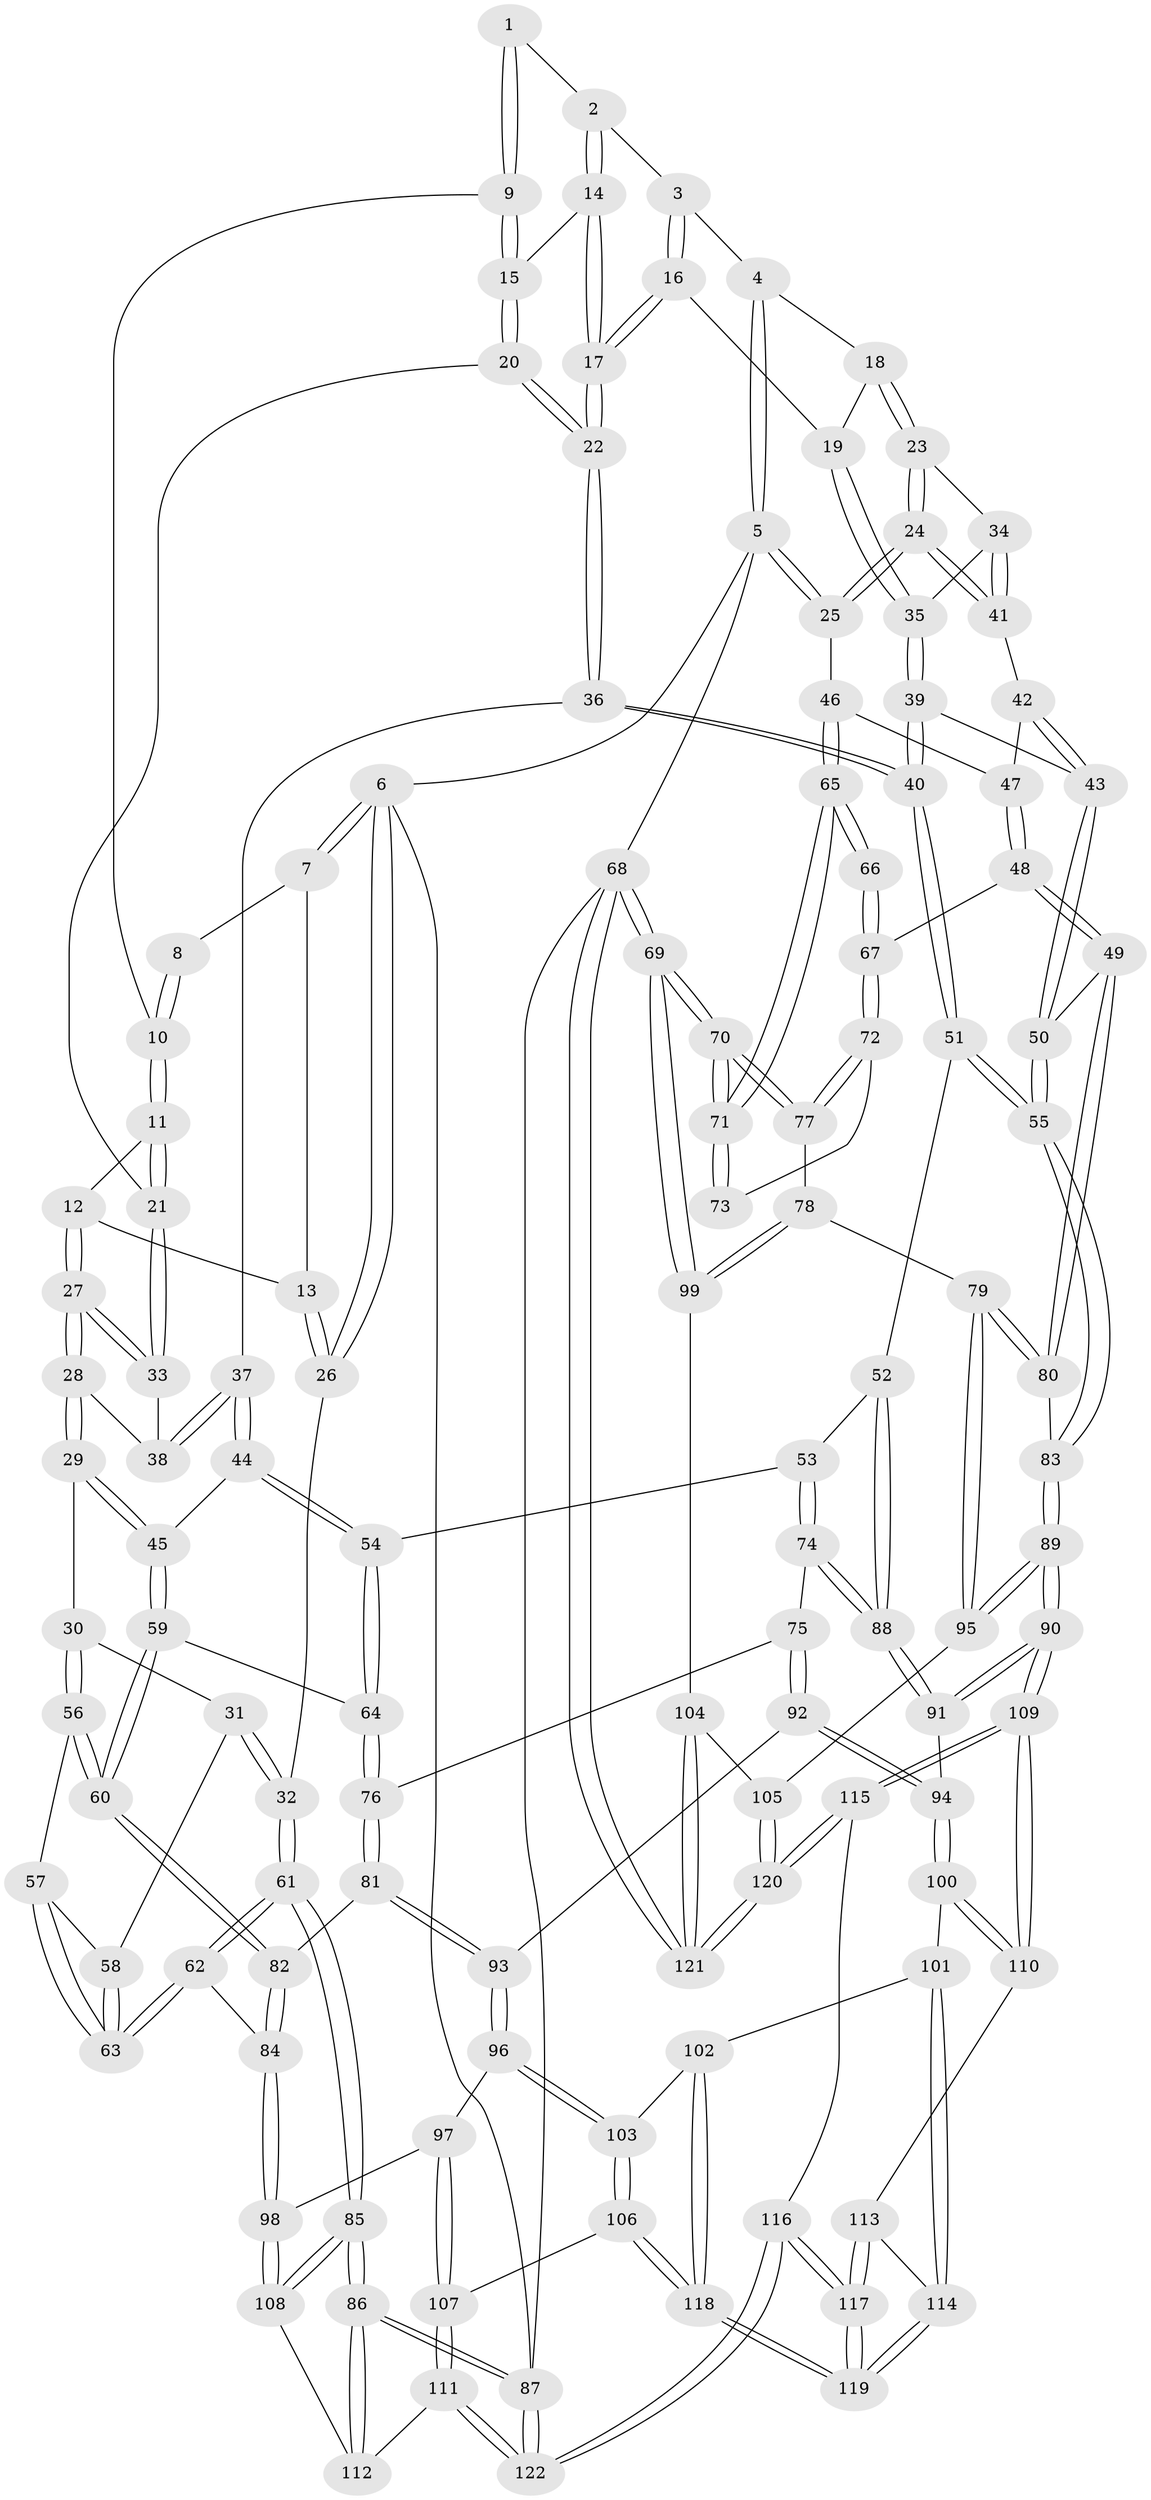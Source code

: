 // coarse degree distribution, {2: 0.0945945945945946, 5: 0.08108108108108109, 3: 0.6486486486486487, 4: 0.14864864864864866, 6: 0.02702702702702703}
// Generated by graph-tools (version 1.1) at 2025/54/03/04/25 22:54:36]
// undirected, 122 vertices, 302 edges
graph export_dot {
  node [color=gray90,style=filled];
  1 [pos="+0.3845022470659072+0"];
  2 [pos="+0.44362403130345696+0"];
  3 [pos="+0.5509234684248346+0"];
  4 [pos="+0.6989130737990158+0"];
  5 [pos="+1+0"];
  6 [pos="+0+0"];
  7 [pos="+0.027632611677189122+0"];
  8 [pos="+0.05661806596320331+0"];
  9 [pos="+0.24524571251571928+0.09848616650226362"];
  10 [pos="+0.2070345858421465+0.11314454905432639"];
  11 [pos="+0.1818304216774647+0.1636388209133829"];
  12 [pos="+0.1469682070869303+0.18571037502735946"];
  13 [pos="+0.0897739042004+0.18283496726120727"];
  14 [pos="+0.3896851225904309+0.1071181454328971"];
  15 [pos="+0.38092553028771153+0.11724166205731522"];
  16 [pos="+0.6091511244597664+0.17818468127391704"];
  17 [pos="+0.5857847820167027+0.20045704082270974"];
  18 [pos="+0.764234767006601+0.1505323473915878"];
  19 [pos="+0.6300429678722222+0.17955998896720576"];
  20 [pos="+0.37327231190197313+0.14926837056933256"];
  21 [pos="+0.3270728167494686+0.22755769080385763"];
  22 [pos="+0.5337685441237431+0.3056706902203275"];
  23 [pos="+0.8636470905557421+0.17970912280132864"];
  24 [pos="+1+0.16437207039523713"];
  25 [pos="+1+0.11829785424731735"];
  26 [pos="+0+0.31691476917828393"];
  27 [pos="+0.19798800041465728+0.32354721380514934"];
  28 [pos="+0.1950792699833321+0.3664836354463793"];
  29 [pos="+0.17965429060288615+0.4346711794103168"];
  30 [pos="+0.14449927742263685+0.44063390256608537"];
  31 [pos="+0.13930449951798396+0.4410498111885909"];
  32 [pos="+0+0.34341307312143"];
  33 [pos="+0.32918322154728974+0.23948001343310704"];
  34 [pos="+0.76936447185396+0.29978282016517604"];
  35 [pos="+0.7337474295479144+0.3117376746606413"];
  36 [pos="+0.5205613036245758+0.34990141218502563"];
  37 [pos="+0.4283333907771758+0.35656296234966933"];
  38 [pos="+0.3645616792355044+0.2921056297423181"];
  39 [pos="+0.6746645042178832+0.41600863688806106"];
  40 [pos="+0.581996082868183+0.4302930289275329"];
  41 [pos="+0.8256498216891642+0.3850226939684457"];
  42 [pos="+0.8189070205986545+0.40103155740867"];
  43 [pos="+0.7810697161307912+0.45077529753925666"];
  44 [pos="+0.3146703987762755+0.4604913317989155"];
  45 [pos="+0.24278046588608687+0.4685123816226289"];
  46 [pos="+1+0.2619169608334702"];
  47 [pos="+0.9022762516263148+0.42480000296550924"];
  48 [pos="+0.8526245070040707+0.5438451113223493"];
  49 [pos="+0.8320270089098646+0.5449206745751163"];
  50 [pos="+0.8296633295702521+0.5425857664011631"];
  51 [pos="+0.56715481390628+0.5622713483225203"];
  52 [pos="+0.5554200960289769+0.5694128664638844"];
  53 [pos="+0.40702080097478094+0.5678050653591252"];
  54 [pos="+0.3797079179386901+0.539844559004495"];
  55 [pos="+0.5851928589023905+0.5759790970876677"];
  56 [pos="+0.15442516742559073+0.6309251877922941"];
  57 [pos="+0.12817222939039496+0.6319160809922997"];
  58 [pos="+0.11528725079138138+0.5087072031780003"];
  59 [pos="+0.2430871836455561+0.5817544596104249"];
  60 [pos="+0.204314066671211+0.6421646188968211"];
  61 [pos="+0+0.6781069874061926"];
  62 [pos="+0+0.6919266128002973"];
  63 [pos="+0.013303081169402244+0.6765981756763918"];
  64 [pos="+0.29375475359368397+0.6149707940926069"];
  65 [pos="+1+0.36839066427847245"];
  66 [pos="+1+0.4745749841844568"];
  67 [pos="+0.8545934510142823+0.5440601360707872"];
  68 [pos="+1+1"];
  69 [pos="+1+1"];
  70 [pos="+1+0.6748676426083406"];
  71 [pos="+1+0.6543211305553354"];
  72 [pos="+0.9276892237161095+0.6092960902042434"];
  73 [pos="+0.957138386077469+0.6067677837144165"];
  74 [pos="+0.36071129390544004+0.6559195810119848"];
  75 [pos="+0.3509693496834863+0.6580408935798417"];
  76 [pos="+0.3410148216958625+0.6569739690914078"];
  77 [pos="+0.9317888747975597+0.7043642104262784"];
  78 [pos="+0.8940595257505184+0.7369085455827186"];
  79 [pos="+0.8034051622413889+0.7508553614760756"];
  80 [pos="+0.7857872418346372+0.6820628193957564"];
  81 [pos="+0.2295661865098078+0.7281132813753185"];
  82 [pos="+0.2204181205729673+0.7263255055691369"];
  83 [pos="+0.6133395282677516+0.611837490245039"];
  84 [pos="+0.13285734111416628+0.7913557992571786"];
  85 [pos="+0+1"];
  86 [pos="+0+1"];
  87 [pos="+0+1"];
  88 [pos="+0.46556037163098535+0.7474167770602306"];
  89 [pos="+0.6373630353514852+0.8374594265296192"];
  90 [pos="+0.6104539300287086+0.8590398327523479"];
  91 [pos="+0.46762732696867015+0.7811113881804003"];
  92 [pos="+0.3238014020666146+0.7916815652088112"];
  93 [pos="+0.31461777451937645+0.7926732963909322"];
  94 [pos="+0.4193269254308227+0.8105642848424716"];
  95 [pos="+0.779736619241328+0.7977179510819187"];
  96 [pos="+0.2953440489019149+0.8263929368323986"];
  97 [pos="+0.27757058000389867+0.8411743282158801"];
  98 [pos="+0.13488825537224255+0.8095304852979122"];
  99 [pos="+1+1"];
  100 [pos="+0.4091254760756258+0.8472987663281842"];
  101 [pos="+0.348153234019996+0.8945708138693366"];
  102 [pos="+0.3396001084035983+0.9001703432024478"];
  103 [pos="+0.32526914913189914+0.896306291959831"];
  104 [pos="+0.8407177574350344+0.8747443175551294"];
  105 [pos="+0.8068042564782426+0.840872386723918"];
  106 [pos="+0.2426374918933056+0.9269873579892992"];
  107 [pos="+0.2386943508563594+0.9267071558713951"];
  108 [pos="+0.13102250160895243+0.8703543583928267"];
  109 [pos="+0.5833806184022082+1"];
  110 [pos="+0.41197614003908395+0.8645351362773618"];
  111 [pos="+0.18826408497866284+0.9480478858488378"];
  112 [pos="+0.1593270936541691+0.9181600545159055"];
  113 [pos="+0.4100577447648208+0.8740800421767997"];
  114 [pos="+0.3795644914588498+0.928737520303216"];
  115 [pos="+0.5823911928683775+1"];
  116 [pos="+0.4654558906887234+1"];
  117 [pos="+0.41021825510072474+1"];
  118 [pos="+0.34758324295871285+0.9745024905370309"];
  119 [pos="+0.36023710883794763+0.9908690727925905"];
  120 [pos="+0.6396850444036088+1"];
  121 [pos="+0.7322232211904313+1"];
  122 [pos="+0.20687367370235837+1"];
  1 -- 2;
  1 -- 9;
  1 -- 9;
  2 -- 3;
  2 -- 14;
  2 -- 14;
  3 -- 4;
  3 -- 16;
  3 -- 16;
  4 -- 5;
  4 -- 5;
  4 -- 18;
  5 -- 6;
  5 -- 25;
  5 -- 25;
  5 -- 68;
  6 -- 7;
  6 -- 7;
  6 -- 26;
  6 -- 26;
  6 -- 87;
  7 -- 8;
  7 -- 13;
  8 -- 10;
  8 -- 10;
  9 -- 10;
  9 -- 15;
  9 -- 15;
  10 -- 11;
  10 -- 11;
  11 -- 12;
  11 -- 21;
  11 -- 21;
  12 -- 13;
  12 -- 27;
  12 -- 27;
  13 -- 26;
  13 -- 26;
  14 -- 15;
  14 -- 17;
  14 -- 17;
  15 -- 20;
  15 -- 20;
  16 -- 17;
  16 -- 17;
  16 -- 19;
  17 -- 22;
  17 -- 22;
  18 -- 19;
  18 -- 23;
  18 -- 23;
  19 -- 35;
  19 -- 35;
  20 -- 21;
  20 -- 22;
  20 -- 22;
  21 -- 33;
  21 -- 33;
  22 -- 36;
  22 -- 36;
  23 -- 24;
  23 -- 24;
  23 -- 34;
  24 -- 25;
  24 -- 25;
  24 -- 41;
  24 -- 41;
  25 -- 46;
  26 -- 32;
  27 -- 28;
  27 -- 28;
  27 -- 33;
  27 -- 33;
  28 -- 29;
  28 -- 29;
  28 -- 38;
  29 -- 30;
  29 -- 45;
  29 -- 45;
  30 -- 31;
  30 -- 56;
  30 -- 56;
  31 -- 32;
  31 -- 32;
  31 -- 58;
  32 -- 61;
  32 -- 61;
  33 -- 38;
  34 -- 35;
  34 -- 41;
  34 -- 41;
  35 -- 39;
  35 -- 39;
  36 -- 37;
  36 -- 40;
  36 -- 40;
  37 -- 38;
  37 -- 38;
  37 -- 44;
  37 -- 44;
  39 -- 40;
  39 -- 40;
  39 -- 43;
  40 -- 51;
  40 -- 51;
  41 -- 42;
  42 -- 43;
  42 -- 43;
  42 -- 47;
  43 -- 50;
  43 -- 50;
  44 -- 45;
  44 -- 54;
  44 -- 54;
  45 -- 59;
  45 -- 59;
  46 -- 47;
  46 -- 65;
  46 -- 65;
  47 -- 48;
  47 -- 48;
  48 -- 49;
  48 -- 49;
  48 -- 67;
  49 -- 50;
  49 -- 80;
  49 -- 80;
  50 -- 55;
  50 -- 55;
  51 -- 52;
  51 -- 55;
  51 -- 55;
  52 -- 53;
  52 -- 88;
  52 -- 88;
  53 -- 54;
  53 -- 74;
  53 -- 74;
  54 -- 64;
  54 -- 64;
  55 -- 83;
  55 -- 83;
  56 -- 57;
  56 -- 60;
  56 -- 60;
  57 -- 58;
  57 -- 63;
  57 -- 63;
  58 -- 63;
  58 -- 63;
  59 -- 60;
  59 -- 60;
  59 -- 64;
  60 -- 82;
  60 -- 82;
  61 -- 62;
  61 -- 62;
  61 -- 85;
  61 -- 85;
  62 -- 63;
  62 -- 63;
  62 -- 84;
  64 -- 76;
  64 -- 76;
  65 -- 66;
  65 -- 66;
  65 -- 71;
  65 -- 71;
  66 -- 67;
  66 -- 67;
  67 -- 72;
  67 -- 72;
  68 -- 69;
  68 -- 69;
  68 -- 121;
  68 -- 121;
  68 -- 87;
  69 -- 70;
  69 -- 70;
  69 -- 99;
  69 -- 99;
  70 -- 71;
  70 -- 71;
  70 -- 77;
  70 -- 77;
  71 -- 73;
  71 -- 73;
  72 -- 73;
  72 -- 77;
  72 -- 77;
  74 -- 75;
  74 -- 88;
  74 -- 88;
  75 -- 76;
  75 -- 92;
  75 -- 92;
  76 -- 81;
  76 -- 81;
  77 -- 78;
  78 -- 79;
  78 -- 99;
  78 -- 99;
  79 -- 80;
  79 -- 80;
  79 -- 95;
  79 -- 95;
  80 -- 83;
  81 -- 82;
  81 -- 93;
  81 -- 93;
  82 -- 84;
  82 -- 84;
  83 -- 89;
  83 -- 89;
  84 -- 98;
  84 -- 98;
  85 -- 86;
  85 -- 86;
  85 -- 108;
  85 -- 108;
  86 -- 87;
  86 -- 87;
  86 -- 112;
  86 -- 112;
  87 -- 122;
  87 -- 122;
  88 -- 91;
  88 -- 91;
  89 -- 90;
  89 -- 90;
  89 -- 95;
  89 -- 95;
  90 -- 91;
  90 -- 91;
  90 -- 109;
  90 -- 109;
  91 -- 94;
  92 -- 93;
  92 -- 94;
  92 -- 94;
  93 -- 96;
  93 -- 96;
  94 -- 100;
  94 -- 100;
  95 -- 105;
  96 -- 97;
  96 -- 103;
  96 -- 103;
  97 -- 98;
  97 -- 107;
  97 -- 107;
  98 -- 108;
  98 -- 108;
  99 -- 104;
  100 -- 101;
  100 -- 110;
  100 -- 110;
  101 -- 102;
  101 -- 114;
  101 -- 114;
  102 -- 103;
  102 -- 118;
  102 -- 118;
  103 -- 106;
  103 -- 106;
  104 -- 105;
  104 -- 121;
  104 -- 121;
  105 -- 120;
  105 -- 120;
  106 -- 107;
  106 -- 118;
  106 -- 118;
  107 -- 111;
  107 -- 111;
  108 -- 112;
  109 -- 110;
  109 -- 110;
  109 -- 115;
  109 -- 115;
  110 -- 113;
  111 -- 112;
  111 -- 122;
  111 -- 122;
  113 -- 114;
  113 -- 117;
  113 -- 117;
  114 -- 119;
  114 -- 119;
  115 -- 116;
  115 -- 120;
  115 -- 120;
  116 -- 117;
  116 -- 117;
  116 -- 122;
  116 -- 122;
  117 -- 119;
  117 -- 119;
  118 -- 119;
  118 -- 119;
  120 -- 121;
  120 -- 121;
}
